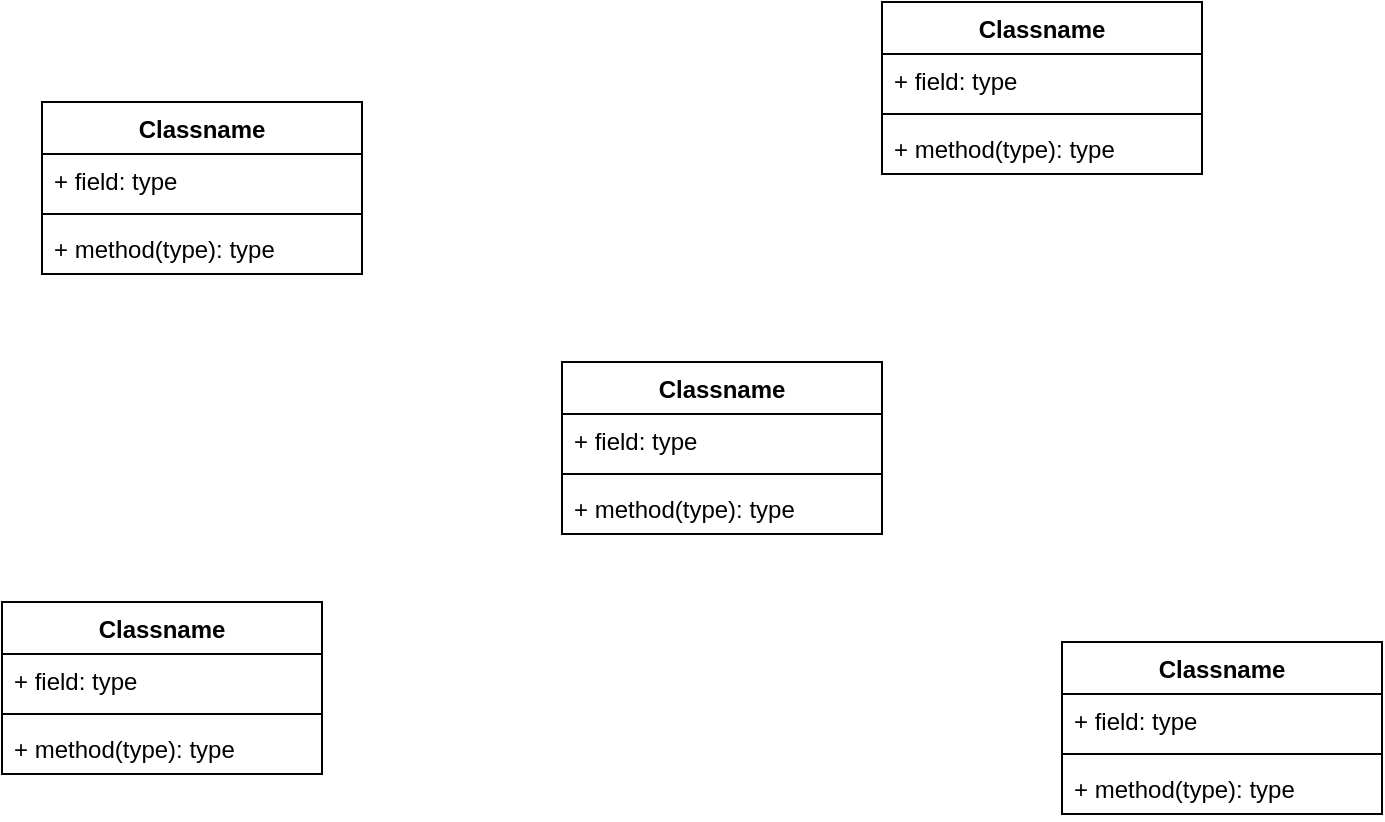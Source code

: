 <mxfile version="21.7.1" type="github">
  <diagram name="Page-1" id="M4kB130-G1V1a3R9l8ib">
    <mxGraphModel dx="1290" dy="570" grid="1" gridSize="10" guides="1" tooltips="1" connect="1" arrows="1" fold="1" page="1" pageScale="1" pageWidth="850" pageHeight="1100" math="0" shadow="0">
      <root>
        <mxCell id="0" />
        <mxCell id="1" parent="0" />
        <mxCell id="ZrOCTn8LLmZ4RQsFE6Om-1" value="Classname" style="swimlane;fontStyle=1;align=center;verticalAlign=top;childLayout=stackLayout;horizontal=1;startSize=26;horizontalStack=0;resizeParent=1;resizeParentMax=0;resizeLast=0;collapsible=1;marginBottom=0;whiteSpace=wrap;html=1;" vertex="1" parent="1">
          <mxGeometry x="340" y="250" width="160" height="86" as="geometry" />
        </mxCell>
        <mxCell id="ZrOCTn8LLmZ4RQsFE6Om-2" value="+ field: type" style="text;strokeColor=none;fillColor=none;align=left;verticalAlign=top;spacingLeft=4;spacingRight=4;overflow=hidden;rotatable=0;points=[[0,0.5],[1,0.5]];portConstraint=eastwest;whiteSpace=wrap;html=1;" vertex="1" parent="ZrOCTn8LLmZ4RQsFE6Om-1">
          <mxGeometry y="26" width="160" height="26" as="geometry" />
        </mxCell>
        <mxCell id="ZrOCTn8LLmZ4RQsFE6Om-3" value="" style="line;strokeWidth=1;fillColor=none;align=left;verticalAlign=middle;spacingTop=-1;spacingLeft=3;spacingRight=3;rotatable=0;labelPosition=right;points=[];portConstraint=eastwest;strokeColor=inherit;" vertex="1" parent="ZrOCTn8LLmZ4RQsFE6Om-1">
          <mxGeometry y="52" width="160" height="8" as="geometry" />
        </mxCell>
        <mxCell id="ZrOCTn8LLmZ4RQsFE6Om-4" value="+ method(type): type" style="text;strokeColor=none;fillColor=none;align=left;verticalAlign=top;spacingLeft=4;spacingRight=4;overflow=hidden;rotatable=0;points=[[0,0.5],[1,0.5]];portConstraint=eastwest;whiteSpace=wrap;html=1;" vertex="1" parent="ZrOCTn8LLmZ4RQsFE6Om-1">
          <mxGeometry y="60" width="160" height="26" as="geometry" />
        </mxCell>
        <mxCell id="ZrOCTn8LLmZ4RQsFE6Om-5" value="Classname" style="swimlane;fontStyle=1;align=center;verticalAlign=top;childLayout=stackLayout;horizontal=1;startSize=26;horizontalStack=0;resizeParent=1;resizeParentMax=0;resizeLast=0;collapsible=1;marginBottom=0;whiteSpace=wrap;html=1;" vertex="1" parent="1">
          <mxGeometry x="590" y="390" width="160" height="86" as="geometry" />
        </mxCell>
        <mxCell id="ZrOCTn8LLmZ4RQsFE6Om-6" value="+ field: type" style="text;strokeColor=none;fillColor=none;align=left;verticalAlign=top;spacingLeft=4;spacingRight=4;overflow=hidden;rotatable=0;points=[[0,0.5],[1,0.5]];portConstraint=eastwest;whiteSpace=wrap;html=1;" vertex="1" parent="ZrOCTn8LLmZ4RQsFE6Om-5">
          <mxGeometry y="26" width="160" height="26" as="geometry" />
        </mxCell>
        <mxCell id="ZrOCTn8LLmZ4RQsFE6Om-7" value="" style="line;strokeWidth=1;fillColor=none;align=left;verticalAlign=middle;spacingTop=-1;spacingLeft=3;spacingRight=3;rotatable=0;labelPosition=right;points=[];portConstraint=eastwest;strokeColor=inherit;" vertex="1" parent="ZrOCTn8LLmZ4RQsFE6Om-5">
          <mxGeometry y="52" width="160" height="8" as="geometry" />
        </mxCell>
        <mxCell id="ZrOCTn8LLmZ4RQsFE6Om-8" value="+ method(type): type" style="text;strokeColor=none;fillColor=none;align=left;verticalAlign=top;spacingLeft=4;spacingRight=4;overflow=hidden;rotatable=0;points=[[0,0.5],[1,0.5]];portConstraint=eastwest;whiteSpace=wrap;html=1;" vertex="1" parent="ZrOCTn8LLmZ4RQsFE6Om-5">
          <mxGeometry y="60" width="160" height="26" as="geometry" />
        </mxCell>
        <mxCell id="ZrOCTn8LLmZ4RQsFE6Om-9" value="Classname" style="swimlane;fontStyle=1;align=center;verticalAlign=top;childLayout=stackLayout;horizontal=1;startSize=26;horizontalStack=0;resizeParent=1;resizeParentMax=0;resizeLast=0;collapsible=1;marginBottom=0;whiteSpace=wrap;html=1;" vertex="1" parent="1">
          <mxGeometry x="60" y="370" width="160" height="86" as="geometry" />
        </mxCell>
        <mxCell id="ZrOCTn8LLmZ4RQsFE6Om-10" value="+ field: type" style="text;strokeColor=none;fillColor=none;align=left;verticalAlign=top;spacingLeft=4;spacingRight=4;overflow=hidden;rotatable=0;points=[[0,0.5],[1,0.5]];portConstraint=eastwest;whiteSpace=wrap;html=1;" vertex="1" parent="ZrOCTn8LLmZ4RQsFE6Om-9">
          <mxGeometry y="26" width="160" height="26" as="geometry" />
        </mxCell>
        <mxCell id="ZrOCTn8LLmZ4RQsFE6Om-11" value="" style="line;strokeWidth=1;fillColor=none;align=left;verticalAlign=middle;spacingTop=-1;spacingLeft=3;spacingRight=3;rotatable=0;labelPosition=right;points=[];portConstraint=eastwest;strokeColor=inherit;" vertex="1" parent="ZrOCTn8LLmZ4RQsFE6Om-9">
          <mxGeometry y="52" width="160" height="8" as="geometry" />
        </mxCell>
        <mxCell id="ZrOCTn8LLmZ4RQsFE6Om-12" value="+ method(type): type" style="text;strokeColor=none;fillColor=none;align=left;verticalAlign=top;spacingLeft=4;spacingRight=4;overflow=hidden;rotatable=0;points=[[0,0.5],[1,0.5]];portConstraint=eastwest;whiteSpace=wrap;html=1;" vertex="1" parent="ZrOCTn8LLmZ4RQsFE6Om-9">
          <mxGeometry y="60" width="160" height="26" as="geometry" />
        </mxCell>
        <mxCell id="ZrOCTn8LLmZ4RQsFE6Om-13" value="Classname" style="swimlane;fontStyle=1;align=center;verticalAlign=top;childLayout=stackLayout;horizontal=1;startSize=26;horizontalStack=0;resizeParent=1;resizeParentMax=0;resizeLast=0;collapsible=1;marginBottom=0;whiteSpace=wrap;html=1;" vertex="1" parent="1">
          <mxGeometry x="500" y="70" width="160" height="86" as="geometry" />
        </mxCell>
        <mxCell id="ZrOCTn8LLmZ4RQsFE6Om-14" value="+ field: type" style="text;strokeColor=none;fillColor=none;align=left;verticalAlign=top;spacingLeft=4;spacingRight=4;overflow=hidden;rotatable=0;points=[[0,0.5],[1,0.5]];portConstraint=eastwest;whiteSpace=wrap;html=1;" vertex="1" parent="ZrOCTn8LLmZ4RQsFE6Om-13">
          <mxGeometry y="26" width="160" height="26" as="geometry" />
        </mxCell>
        <mxCell id="ZrOCTn8LLmZ4RQsFE6Om-15" value="" style="line;strokeWidth=1;fillColor=none;align=left;verticalAlign=middle;spacingTop=-1;spacingLeft=3;spacingRight=3;rotatable=0;labelPosition=right;points=[];portConstraint=eastwest;strokeColor=inherit;" vertex="1" parent="ZrOCTn8LLmZ4RQsFE6Om-13">
          <mxGeometry y="52" width="160" height="8" as="geometry" />
        </mxCell>
        <mxCell id="ZrOCTn8LLmZ4RQsFE6Om-16" value="+ method(type): type" style="text;strokeColor=none;fillColor=none;align=left;verticalAlign=top;spacingLeft=4;spacingRight=4;overflow=hidden;rotatable=0;points=[[0,0.5],[1,0.5]];portConstraint=eastwest;whiteSpace=wrap;html=1;" vertex="1" parent="ZrOCTn8LLmZ4RQsFE6Om-13">
          <mxGeometry y="60" width="160" height="26" as="geometry" />
        </mxCell>
        <mxCell id="ZrOCTn8LLmZ4RQsFE6Om-17" value="Classname" style="swimlane;fontStyle=1;align=center;verticalAlign=top;childLayout=stackLayout;horizontal=1;startSize=26;horizontalStack=0;resizeParent=1;resizeParentMax=0;resizeLast=0;collapsible=1;marginBottom=0;whiteSpace=wrap;html=1;" vertex="1" parent="1">
          <mxGeometry x="80" y="120" width="160" height="86" as="geometry" />
        </mxCell>
        <mxCell id="ZrOCTn8LLmZ4RQsFE6Om-18" value="+ field: type" style="text;strokeColor=none;fillColor=none;align=left;verticalAlign=top;spacingLeft=4;spacingRight=4;overflow=hidden;rotatable=0;points=[[0,0.5],[1,0.5]];portConstraint=eastwest;whiteSpace=wrap;html=1;" vertex="1" parent="ZrOCTn8LLmZ4RQsFE6Om-17">
          <mxGeometry y="26" width="160" height="26" as="geometry" />
        </mxCell>
        <mxCell id="ZrOCTn8LLmZ4RQsFE6Om-19" value="" style="line;strokeWidth=1;fillColor=none;align=left;verticalAlign=middle;spacingTop=-1;spacingLeft=3;spacingRight=3;rotatable=0;labelPosition=right;points=[];portConstraint=eastwest;strokeColor=inherit;" vertex="1" parent="ZrOCTn8LLmZ4RQsFE6Om-17">
          <mxGeometry y="52" width="160" height="8" as="geometry" />
        </mxCell>
        <mxCell id="ZrOCTn8LLmZ4RQsFE6Om-20" value="+ method(type): type" style="text;strokeColor=none;fillColor=none;align=left;verticalAlign=top;spacingLeft=4;spacingRight=4;overflow=hidden;rotatable=0;points=[[0,0.5],[1,0.5]];portConstraint=eastwest;whiteSpace=wrap;html=1;" vertex="1" parent="ZrOCTn8LLmZ4RQsFE6Om-17">
          <mxGeometry y="60" width="160" height="26" as="geometry" />
        </mxCell>
      </root>
    </mxGraphModel>
  </diagram>
</mxfile>
